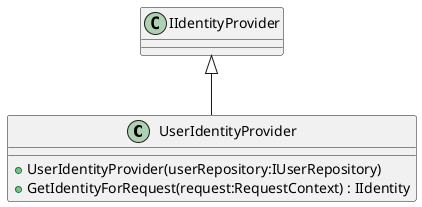 @startuml
class UserIdentityProvider {
    + UserIdentityProvider(userRepository:IUserRepository)
    + GetIdentityForRequest(request:RequestContext) : IIdentity
}
IIdentityProvider <|-- UserIdentityProvider
@enduml
